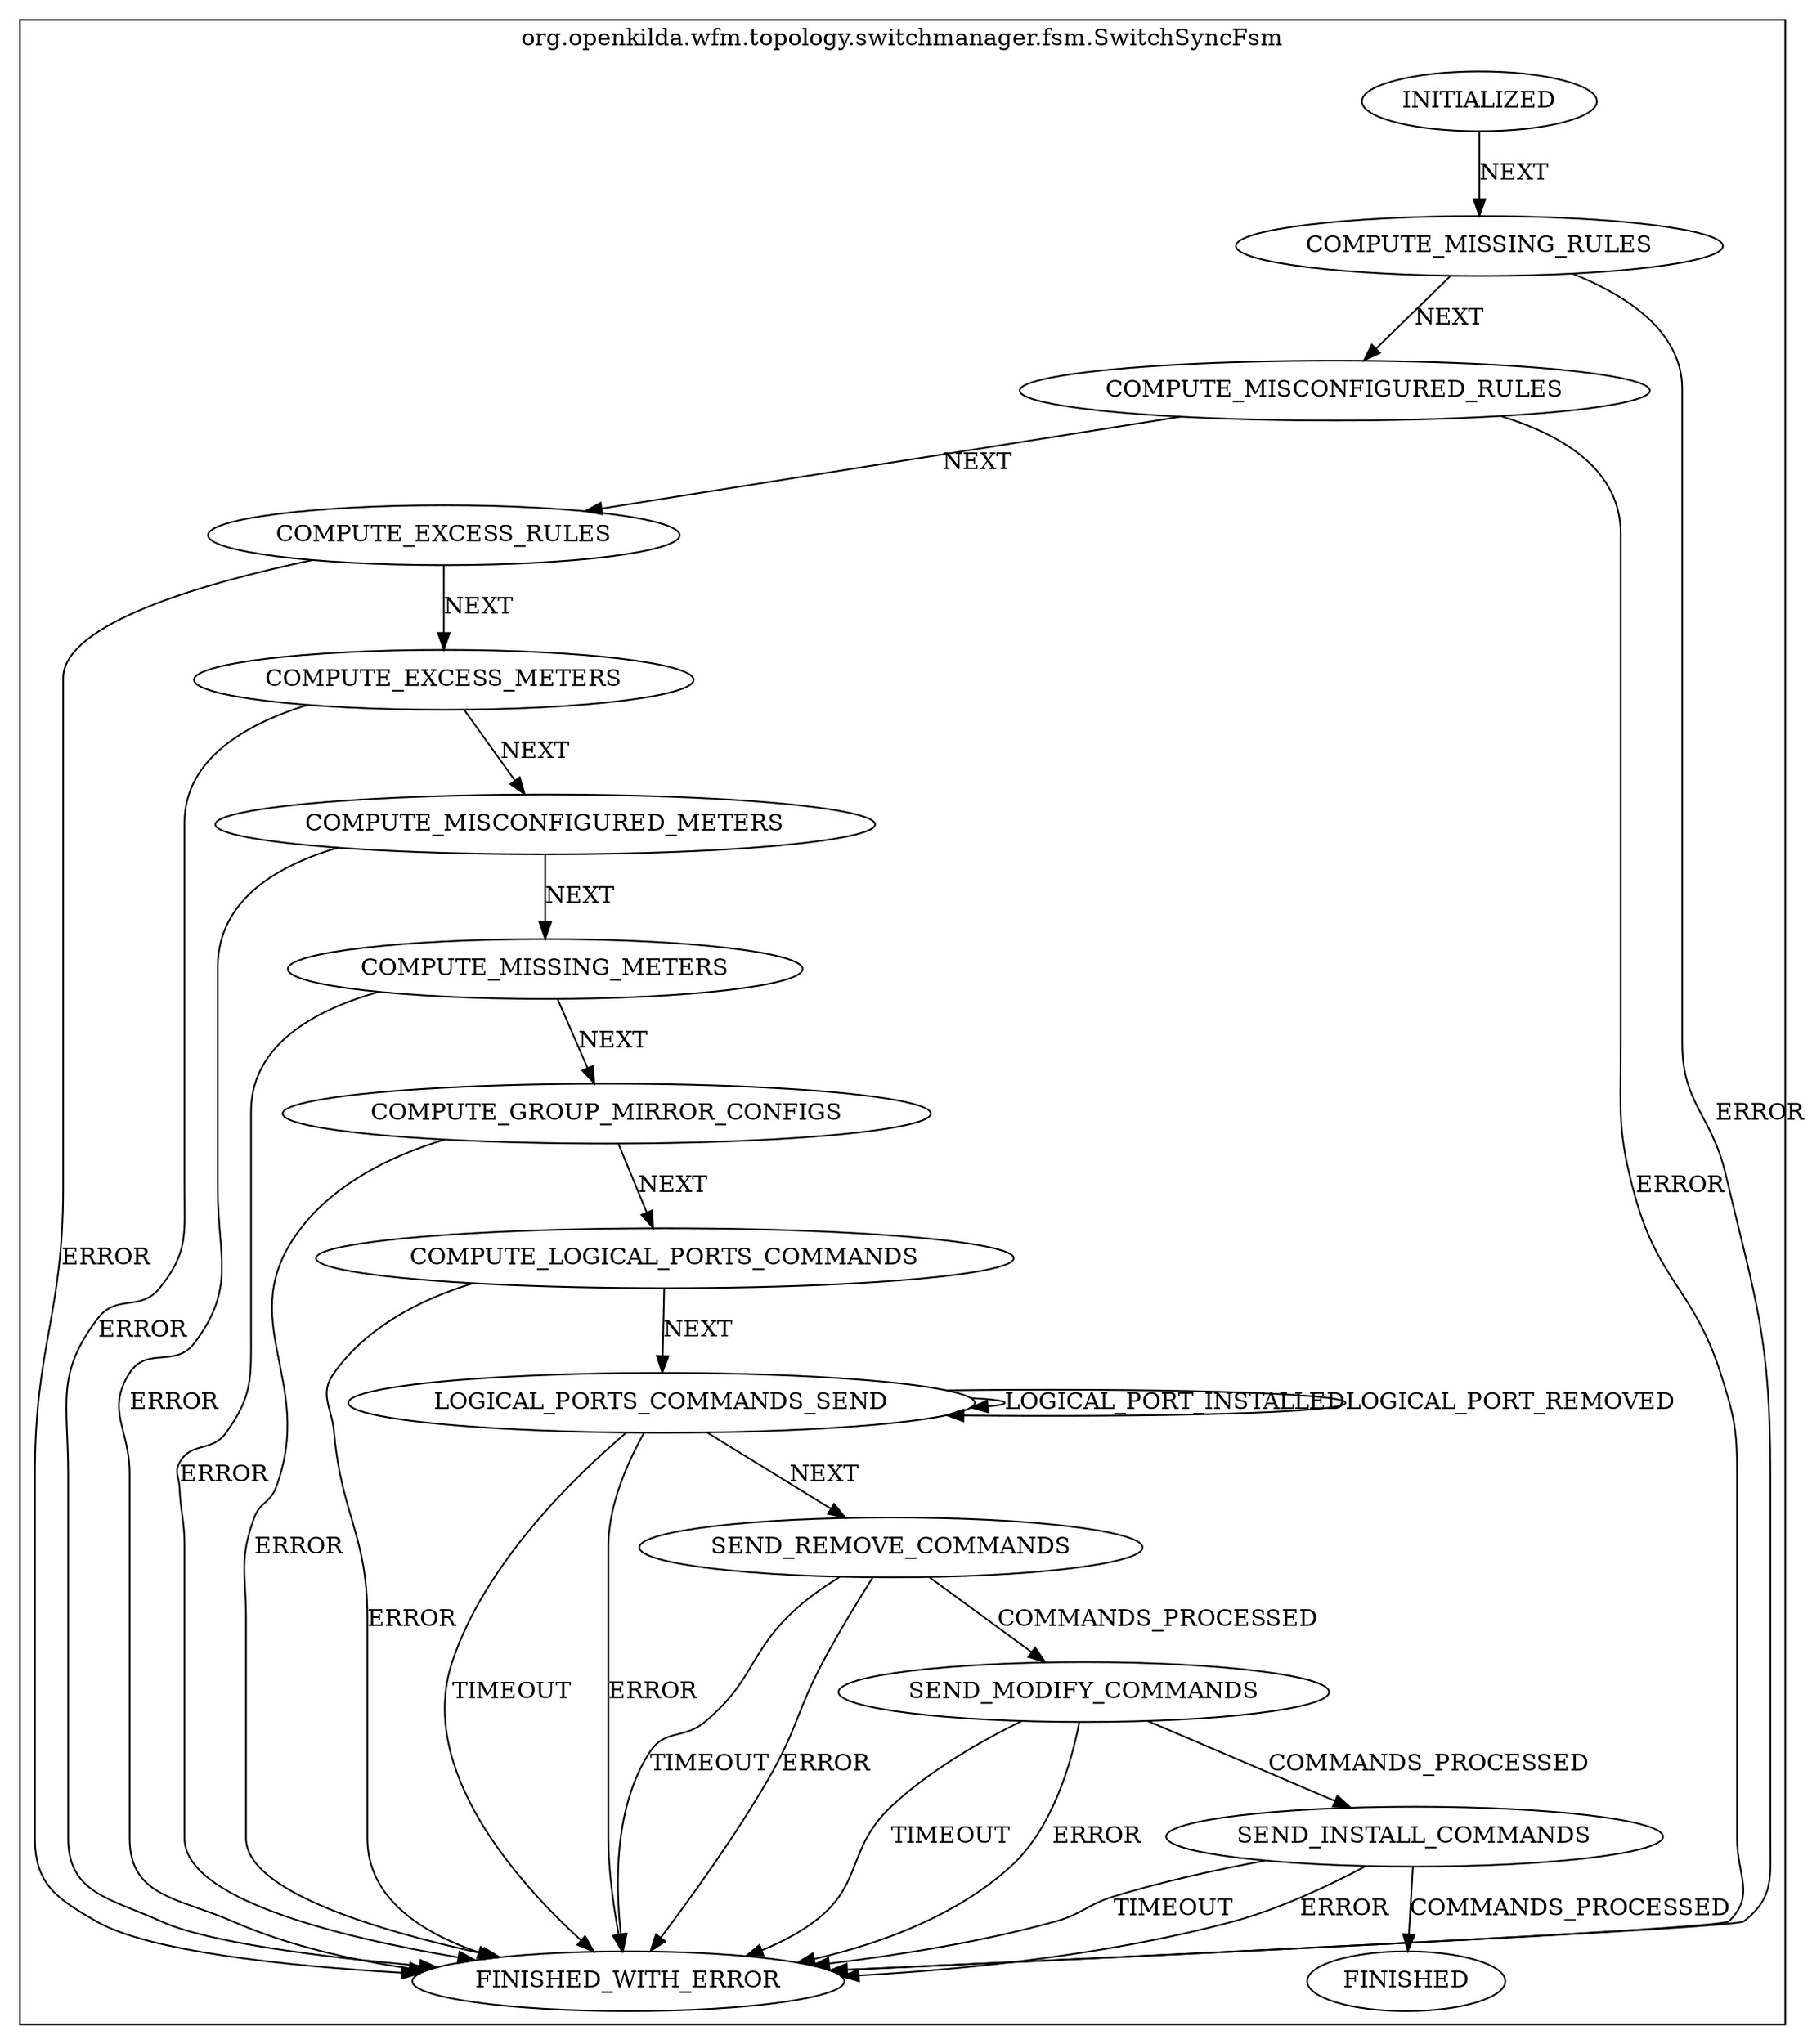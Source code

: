 digraph {
compound=true;
subgraph cluster_StateMachine {
label="org.openkilda.wfm.topology.switchmanager.fsm.SwitchSyncFsm";
COMPUTE_EXCESS_RULES [label="COMPUTE_EXCESS_RULES"];
COMPUTE_MISCONFIGURED_RULES [label="COMPUTE_MISCONFIGURED_RULES"];
FINISHED_WITH_ERROR [label="FINISHED_WITH_ERROR"];
INITIALIZED [label="INITIALIZED"];
COMPUTE_LOGICAL_PORTS_COMMANDS [label="COMPUTE_LOGICAL_PORTS_COMMANDS"];
LOGICAL_PORTS_COMMANDS_SEND [label="LOGICAL_PORTS_COMMANDS_SEND"];
COMPUTE_MISSING_RULES [label="COMPUTE_MISSING_RULES"];
COMPUTE_EXCESS_METERS [label="COMPUTE_EXCESS_METERS"];
COMPUTE_MISCONFIGURED_METERS [label="COMPUTE_MISCONFIGURED_METERS"];
COMPUTE_MISSING_METERS [label="COMPUTE_MISSING_METERS"];
COMPUTE_GROUP_MIRROR_CONFIGS [label="COMPUTE_GROUP_MIRROR_CONFIGS"];
SEND_REMOVE_COMMANDS [label="SEND_REMOVE_COMMANDS"];
SEND_MODIFY_COMMANDS [label="SEND_MODIFY_COMMANDS"];
SEND_INSTALL_COMMANDS [label="SEND_INSTALL_COMMANDS"];
FINISHED [label="FINISHED"];

COMPUTE_EXCESS_RULES -> FINISHED_WITH_ERROR [ label="ERROR"];
COMPUTE_EXCESS_RULES -> COMPUTE_EXCESS_METERS [ label="NEXT"];
COMPUTE_MISCONFIGURED_RULES -> FINISHED_WITH_ERROR [ label="ERROR"];
COMPUTE_MISCONFIGURED_RULES -> COMPUTE_EXCESS_RULES [ label="NEXT"];
SEND_REMOVE_COMMANDS -> FINISHED_WITH_ERROR [ label="TIMEOUT"];
SEND_REMOVE_COMMANDS -> FINISHED_WITH_ERROR [ label="ERROR"];
SEND_REMOVE_COMMANDS -> SEND_MODIFY_COMMANDS [ label="COMMANDS_PROCESSED"];
INITIALIZED -> COMPUTE_MISSING_RULES [ label="NEXT"];
COMPUTE_LOGICAL_PORTS_COMMANDS -> FINISHED_WITH_ERROR [ label="ERROR"];
COMPUTE_LOGICAL_PORTS_COMMANDS -> LOGICAL_PORTS_COMMANDS_SEND [ label="NEXT"];
LOGICAL_PORTS_COMMANDS_SEND -> LOGICAL_PORTS_COMMANDS_SEND [ label="LOGICAL_PORT_INSTALLED"];
LOGICAL_PORTS_COMMANDS_SEND -> LOGICAL_PORTS_COMMANDS_SEND [ label="LOGICAL_PORT_REMOVED"];
LOGICAL_PORTS_COMMANDS_SEND -> FINISHED_WITH_ERROR [ label="TIMEOUT"];
LOGICAL_PORTS_COMMANDS_SEND -> FINISHED_WITH_ERROR [ label="ERROR"];
LOGICAL_PORTS_COMMANDS_SEND -> SEND_REMOVE_COMMANDS [ label="NEXT"];
SEND_INSTALL_COMMANDS -> FINISHED_WITH_ERROR [ label="TIMEOUT"];
SEND_INSTALL_COMMANDS -> FINISHED_WITH_ERROR [ label="ERROR"];
SEND_INSTALL_COMMANDS -> FINISHED [ label="COMMANDS_PROCESSED"];
COMPUTE_MISSING_RULES -> FINISHED_WITH_ERROR [ label="ERROR"];
COMPUTE_MISSING_RULES -> COMPUTE_MISCONFIGURED_RULES [ label="NEXT"];
COMPUTE_EXCESS_METERS -> FINISHED_WITH_ERROR [ label="ERROR"];
COMPUTE_EXCESS_METERS -> COMPUTE_MISCONFIGURED_METERS [ label="NEXT"];
COMPUTE_MISCONFIGURED_METERS -> FINISHED_WITH_ERROR [ label="ERROR"];
COMPUTE_MISCONFIGURED_METERS -> COMPUTE_MISSING_METERS [ label="NEXT"];
COMPUTE_MISSING_METERS -> FINISHED_WITH_ERROR [ label="ERROR"];
COMPUTE_MISSING_METERS -> COMPUTE_GROUP_MIRROR_CONFIGS [ label="NEXT"];
COMPUTE_GROUP_MIRROR_CONFIGS -> FINISHED_WITH_ERROR [ label="ERROR"];
COMPUTE_GROUP_MIRROR_CONFIGS -> COMPUTE_LOGICAL_PORTS_COMMANDS [ label="NEXT"];
SEND_MODIFY_COMMANDS -> FINISHED_WITH_ERROR [ label="TIMEOUT"];
SEND_MODIFY_COMMANDS -> FINISHED_WITH_ERROR [ label="ERROR"];
SEND_MODIFY_COMMANDS -> SEND_INSTALL_COMMANDS [ label="COMMANDS_PROCESSED"];}}
